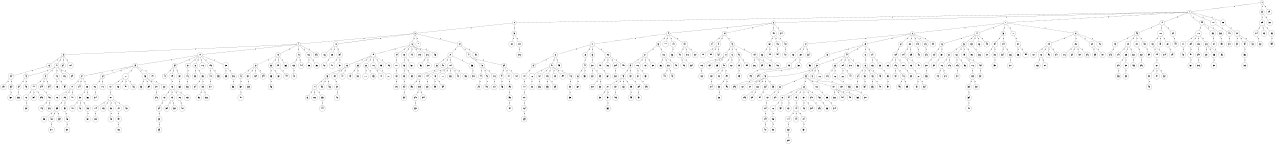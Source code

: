 graph G {
size="8.5,11;"
ratio = "expand;"
fixedsize="true;"
overlap="scale;"
node[shape=circle,width=.12,hight=.12,fontsize=12]
edge[fontsize=12]

0[label=" 0" color=black, pos="0.56220416,2.891182!"];
1[label=" 1" color=black, pos="1.4696999,2.8999638!"];
2[label=" 2" color=black, pos="0.45319969,1.9356146!"];
3[label=" 3" color=black, pos="1.0587716,2.6143705!"];
4[label=" 4" color=black, pos="2.9431577,0.27079778!"];
5[label=" 5" color=black, pos="0.14383895,0.31077686!"];
6[label=" 6" color=black, pos="0.92882583,0.32055252!"];
7[label=" 7" color=black, pos="0.84217077,0.20096114!"];
8[label=" 8" color=black, pos="0.8308207,2.1303555!"];
9[label=" 9" color=black, pos="1.8939697,2.8439877!"];
10[label=" 10" color=black, pos="0.024038961,1.9942211!"];
11[label=" 11" color=black, pos="0.48594801,0.64110787!"];
12[label=" 12" color=black, pos="0.80334174,1.757958!"];
13[label=" 13" color=black, pos="1.2210881,2.5233815!"];
14[label=" 14" color=black, pos="2.2931623,0.75707619!"];
15[label=" 15" color=black, pos="2.7571057,2.539708!"];
16[label=" 16" color=black, pos="0.0501805,1.8884469!"];
17[label=" 17" color=black, pos="0.7003828,0.29131964!"];
18[label=" 18" color=black, pos="0.51203704,1.8072323!"];
19[label=" 19" color=black, pos="2.8941322,1.4270908!"];
20[label=" 20" color=black, pos="1.3602458,2.6446547!"];
21[label=" 21" color=black, pos="1.2537837,0.73124778!"];
22[label=" 22" color=black, pos="2.0119701,1.6822791!"];
23[label=" 23" color=black, pos="1.4463613,0.35700212!"];
24[label=" 24" color=black, pos="0.89205055,1.440692!"];
25[label=" 25" color=black, pos="1.9778837,0.31685511!"];
26[label=" 26" color=black, pos="2.0175524,0.4879058!"];
27[label=" 27" color=black, pos="2.5724276,2.6091586!"];
28[label=" 28" color=black, pos="1.1000454,1.5140074!"];
29[label=" 29" color=black, pos="2.4218494,1.9007752!"];
30[label=" 30" color=black, pos="0.73357912,2.2028953!"];
31[label=" 31" color=black, pos="2.8050414,1.6764822!"];
32[label=" 32" color=black, pos="1.8053465,2.2895253!"];
33[label=" 33" color=black, pos="1.8491859,2.2731509!"];
34[label=" 34" color=black, pos="0.73046781,0.77842286!"];
35[label=" 35" color=black, pos="0.6760533,1.2355689!"];
36[label=" 36" color=black, pos="0.6413947,0.12992795!"];
37[label=" 37" color=black, pos="0.99483149,2.4970636!"];
38[label=" 38" color=black, pos="2.6137575,2.908351!"];
39[label=" 39" color=black, pos="2.2598563,1.1158907!"];
40[label=" 40" color=black, pos="0.70200746,1.8484329!"];
41[label=" 41" color=black, pos="1.0117963,2.4179316!"];
42[label=" 42" color=black, pos="2.8826405,2.0451596!"];
43[label=" 43" color=black, pos="2.5839359,2.3347926!"];
44[label=" 44" color=black, pos="2.0303049,1.2885747!"];
45[label=" 45" color=black, pos="1.4954237,0.75354698!"];
46[label=" 46" color=black, pos="2.4855972,1.52798!"];
47[label=" 47" color=black, pos="2.2467312,0.81065627!"];
48[label=" 48" color=black, pos="0.049286658,2.4999321!"];
49[label=" 49" color=black, pos="0.78067304,1.8033471!"];
50[label=" 50" color=black, pos="2.1142181,0.22200741!"];
51[label=" 51" color=black, pos="1.1292353,0.92348457!"];
52[label=" 52" color=black, pos="0.021520527,1.1846765!"];
53[label=" 53" color=black, pos="1.9976975,0.62612538!"];
54[label=" 54" color=black, pos="2.6001215,1.2287482!"];
55[label=" 55" color=black, pos="0.79797604,1.7955915!"];
56[label=" 56" color=black, pos="0.69849367,1.9083457!"];
57[label=" 57" color=black, pos="0.21338717,2.1424803!"];
58[label=" 58" color=black, pos="2.5601996,0.025759242!"];
59[label=" 59" color=black, pos="0.92128769,2.848975!"];
60[label=" 60" color=black, pos="2.161303,0.45975244!"];
61[label=" 61" color=black, pos="0.97187508,2.6422953!"];
62[label=" 62" color=black, pos="0.23998317,2.4188494!"];
63[label=" 63" color=black, pos="0.91044792,0.88522191!"];
64[label=" 64" color=black, pos="2.5099644,2.0881083!"];
65[label=" 65" color=black, pos="2.5052604,2.0509568!"];
66[label=" 66" color=black, pos="0.59507629,0.75489488!"];
67[label=" 67" color=black, pos="0.025959862,2.4591722!"];
68[label=" 68" color=black, pos="1.6375215,0.34626347!"];
69[label=" 69" color=black, pos="0.0048024491,0.18139316!"];
70[label=" 70" color=black, pos="2.8596022,0.28274483!"];
71[label=" 71" color=black, pos="1.8146834,1.3789917!"];
72[label=" 72" color=black, pos="0.96153435,2.0479993!"];
73[label=" 73" color=black, pos="1.6976886,0.53225479!"];
74[label=" 74" color=black, pos="1.1756722,0.80912887!"];
75[label=" 75" color=black, pos="2.8910196,1.3888949!"];
76[label=" 76" color=black, pos="2.1872257,1.1379376!"];
77[label=" 77" color=black, pos="0.72371715,0.43681376!"];
78[label=" 78" color=black, pos="1.9195733,0.35336946!"];
79[label=" 79" color=black, pos="0.88752534,1.0589044!"];
80[label=" 80" color=black, pos="0.19946119,1.3158545!"];
81[label=" 81" color=black, pos="0.20585985,1.1899147!"];
82[label=" 82" color=black, pos="0.13525893,2.583164!"];
83[label=" 83" color=black, pos="1.2673446,1.5548196!"];
84[label=" 84" color=black, pos="0.7072174,0.64659845!"];
85[label=" 85" color=black, pos="2.012088,1.0142539!"];
86[label=" 86" color=black, pos="0.8029708,1.6659179!"];
87[label=" 87" color=black, pos="1.0999845,2.5395558!"];
88[label=" 88" color=black, pos="2.8317261,1.1965955!"];
89[label=" 89" color=black, pos="1.7035195,1.419118!"];
90[label=" 90" color=black, pos="2.3855538,2.865057!"];
91[label=" 91" color=black, pos="2.974341,0.10746872!"];
92[label=" 92" color=black, pos="2.1126337,2.112493!"];
93[label=" 93" color=black, pos="0.83747937,0.056382976!"];
94[label=" 94" color=black, pos="0.49437022,1.3309463!"];
95[label=" 95" color=black, pos="2.4471233,2.8938005!"];
96[label=" 96" color=black, pos="1.7259124,2.3164353!"];
97[label=" 97" color=black, pos="0.47690624,2.2682104!"];
98[label=" 98" color=black, pos="2.7378353,0.51535844!"];
99[label=" 99" color=black, pos="1.553144,0.39373472!"];
100[label=" 100" color=black, pos="1.3768943,1.7904994!"];
101[label=" 101" color=black, pos="1.6329745,0.85482386!"];
102[label=" 102" color=black, pos="1.5691833,0.72169952!"];
103[label=" 103" color=black, pos="0.056272279,1.295156!"];
104[label=" 104" color=black, pos="2.705896,2.2116166!"];
105[label=" 105" color=black, pos="2.3471447,0.0452623!"];
106[label=" 106" color=black, pos="1.6130945,2.7971563!"];
107[label=" 107" color=black, pos="1.1834479,2.8320162!"];
108[label=" 108" color=black, pos="2.6971187,1.7747159!"];
109[label=" 109" color=black, pos="2.469398,2.457438!"];
110[label=" 110" color=black, pos="1.8153099,2.054888!"];
111[label=" 111" color=black, pos="1.7946376,1.6537669!"];
112[label=" 112" color=black, pos="0.9616354,2.6833359!"];
113[label=" 113" color=black, pos="2.3452106,2.3937601!"];
114[label=" 114" color=black, pos="1.2892189,2.1245435!"];
115[label=" 115" color=black, pos="1.3818075,2.033009!"];
116[label=" 116" color=black, pos="0.57907536,1.4090195!"];
117[label=" 117" color=black, pos="2.4372647,2.0870548!"];
118[label=" 118" color=black, pos="2.0455951,0.12415683!"];
119[label=" 119" color=black, pos="1.4919868,2.3407662!"];
120[label=" 120" color=black, pos="0.64330725,2.7624023!"];
121[label=" 121" color=black, pos="1.7527003,1.9468229!"];
122[label=" 122" color=black, pos="0.34707883,2.514586!"];
123[label=" 123" color=black, pos="1.0279262,2.8078125!"];
124[label=" 124" color=black, pos="1.3553199,0.65547495!"];
125[label=" 125" color=black, pos="1.0832895,0.04515924!"];
126[label=" 126" color=black, pos="0.88447255,2.9691172!"];
127[label=" 127" color=black, pos="0.94723979,1.8300816!"];
128[label=" 128" color=black, pos="0.33398547,0.57906488!"];
129[label=" 129" color=black, pos="0.74864637,2.1286049!"];
130[label=" 130" color=black, pos="2.5972542,0.8246115!"];
131[label=" 131" color=black, pos="2.1907859,1.232182!"];
132[label=" 132" color=black, pos="1.849256,1.3386904!"];
133[label=" 133" color=black, pos="0.63018666,1.06143!"];
134[label=" 134" color=black, pos="0.55316574,0.89111861!"];
135[label=" 135" color=black, pos="2.3404305,0.090952562!"];
136[label=" 136" color=black, pos="2.3136842,0.76110171!"];
137[label=" 137" color=black, pos="2.1959052,0.15805577!"];
138[label=" 138" color=black, pos="1.5328975,1.4183399!"];
139[label=" 139" color=black, pos="2.6150913,2.2697892!"];
140[label=" 140" color=black, pos="2.5381788,2.3968927!"];
141[label=" 141" color=black, pos="1.9923293,2.6830247!"];
142[label=" 142" color=black, pos="2.4888698,2.0459006!"];
143[label=" 143" color=black, pos="0.2953435,0.50371627!"];
144[label=" 144" color=black, pos="2.8068706,0.67135826!"];
145[label=" 145" color=black, pos="0.1545246,2.7959353!"];
146[label=" 146" color=black, pos="1.8120813,2.4111055!"];
147[label=" 147" color=black, pos="1.864797,0.89151984!"];
148[label=" 148" color=black, pos="1.2893743,2.5713412!"];
149[label=" 149" color=black, pos="1.7467352,0.82719864!"];
150[label=" 150" color=black, pos="2.8285091,2.0649053!"];
151[label=" 151" color=black, pos="1.0099523,0.73288031!"];
152[label=" 152" color=black, pos="1.8334396,0.81959866!"];
153[label=" 153" color=black, pos="2.2336526,2.6753863!"];
154[label=" 154" color=black, pos="2.8298091,2.4729065!"];
155[label=" 155" color=black, pos="1.7673865,0.097581835!"];
156[label=" 156" color=black, pos="2.6528389,0.33846437!"];
157[label=" 157" color=black, pos="2.9232889,0.63517914!"];
158[label=" 158" color=black, pos="1.0387622,2.8756506!"];
159[label=" 159" color=black, pos="2.2687061,2.8655374!"];
160[label=" 160" color=black, pos="1.0127695,0.090109829!"];
161[label=" 161" color=black, pos="1.30067,0.29215605!"];
162[label=" 162" color=black, pos="1.8519879,2.8250851!"];
163[label=" 163" color=black, pos="2.1294889,0.67613509!"];
164[label=" 164" color=black, pos="0.59158998,1.1819019!"];
165[label=" 165" color=black, pos="2.1802625,1.2666769!"];
166[label=" 166" color=black, pos="2.5171655,1.2677392!"];
167[label=" 167" color=black, pos="1.7508585,0.88801725!"];
168[label=" 168" color=black, pos="2.8184127,1.0100502!"];
169[label=" 169" color=black, pos="2.7436232,0.24956173!"];
170[label=" 170" color=black, pos="1.0672688,2.2149854!"];
171[label=" 171" color=black, pos="0.99731378,1.9790855!"];
172[label=" 172" color=black, pos="1.9057199,0.10378265!"];
173[label=" 173" color=black, pos="0.97806848,2.3050071!"];
174[label=" 174" color=black, pos="2.5127871,2.2811056!"];
175[label=" 175" color=black, pos="1.706023,0.027273696!"];
176[label=" 176" color=black, pos="0.14724995,2.6435184!"];
177[label=" 177" color=black, pos="0.3395301,0.48648419!"];
178[label=" 178" color=black, pos="2.9677269,0.60355658!"];
179[label=" 179" color=black, pos="2.59259,2.5539445!"];
180[label=" 180" color=black, pos="2.7436295,2.5842924!"];
181[label=" 181" color=black, pos="1.0281867,0.216932!"];
182[label=" 182" color=black, pos="2.4620458,2.8046195!"];
183[label=" 183" color=black, pos="0.66716048,1.6925045!"];
184[label=" 184" color=black, pos="1.8692171,0.70528356!"];
185[label=" 185" color=black, pos="0.2291029,2.615546!"];
186[label=" 186" color=black, pos="1.8932373,1.1618705!"];
187[label=" 187" color=black, pos="2.8017447,0.98413733!"];
188[label=" 188" color=black, pos="0.37354214,0.2670722!"];
189[label=" 189" color=black, pos="0.4577292,0.94270267!"];
190[label=" 190" color=black, pos="0.98204181,0.087843794!"];
191[label=" 191" color=black, pos="2.5792153,0.46361271!"];
192[label=" 192" color=black, pos="2.1163711,1.6571796!"];
193[label=" 193" color=black, pos="0.36066401,0.54230379!"];
194[label=" 194" color=black, pos="0.49182823,0.73972869!"];
195[label=" 195" color=black, pos="2.4199894,0.83894715!"];
196[label=" 196" color=black, pos="2.2922957,0.19526034!"];
197[label=" 197" color=black, pos="2.5900236,0.66979993!"];
198[label=" 198" color=black, pos="2.8852852,2.2212676!"];
199[label=" 199" color=black, pos="1.537992,1.9129329!"];
200[label=" 200" color=black, pos="2.8537766,0.99983699!"];
201[label=" 201" color=black, pos="1.842838,1.468342!"];
202[label=" 202" color=black, pos="2.2463151,0.62823921!"];
203[label=" 203" color=black, pos="0.93193665,0.45983596!"];
204[label=" 204" color=black, pos="2.5732057,0.9742573!"];
205[label=" 205" color=black, pos="2.7930593,2.7352946!"];
206[label=" 206" color=black, pos="1.401701,2.142845!"];
207[label=" 207" color=black, pos="0.64144262,1.594056!"];
208[label=" 208" color=black, pos="2.6258903,2.7096599!"];
209[label=" 209" color=black, pos="0.13603372,2.8033946!"];
210[label=" 210" color=black, pos="1.3860725,2.0486533!"];
211[label=" 211" color=black, pos="2.8988202,2.5422415!"];
212[label=" 212" color=black, pos="0.16358556,1.6352552!"];
213[label=" 213" color=black, pos="0.16055601,0.63498933!"];
214[label=" 214" color=black, pos="0.32711207,0.5019499!"];
215[label=" 215" color=black, pos="0.83361217,1.4637739!"];
216[label=" 216" color=black, pos="2.6898988,1.9282308!"];
217[label=" 217" color=black, pos="0.3514356,0.20828136!"];
218[label=" 218" color=black, pos="2.1632593,1.0555172!"];
219[label=" 219" color=black, pos="0.76542392,0.53410539!"];
220[label=" 220" color=black, pos="0.11425743,2.8856543!"];
221[label=" 221" color=black, pos="1.5399104,0.83707041!"];
222[label=" 222" color=black, pos="1.298478,2.8355771!"];
223[label=" 223" color=black, pos="1.4350262,2.5915926!"];
224[label=" 224" color=black, pos="2.4727848,1.9508575!"];
225[label=" 225" color=black, pos="0.25144891,2.5617285!"];
226[label=" 226" color=black, pos="2.4160735,1.4767877!"];
227[label=" 227" color=black, pos="2.2150043,2.1105069!"];
228[label=" 228" color=black, pos="2.1802536,0.60407516!"];
229[label=" 229" color=black, pos="2.5168049,1.5871864!"];
230[label=" 230" color=black, pos="0.78016588,0.94737307!"];
231[label=" 231" color=black, pos="2.7221146,1.340117!"];
232[label=" 232" color=black, pos="1.0587891,0.019119815!"];
233[label=" 233" color=black, pos="2.4501134,0.72494624!"];
234[label=" 234" color=black, pos="1.1980939,0.04768436!"];
235[label=" 235" color=black, pos="1.212627,1.74236!"];
236[label=" 236" color=black, pos="1.1543526,0.11304459!"];
237[label=" 237" color=black, pos="1.7875807,0.48644043!"];
238[label=" 238" color=black, pos="1.1229945,1.7829386!"];
239[label=" 239" color=black, pos="1.9727792,0.040008489!"];
240[label=" 240" color=black, pos="0.41403017,0.34180638!"];
241[label=" 241" color=black, pos="1.6399766,2.7303305!"];
242[label=" 242" color=black, pos="0.26848653,0.25116879!"];
243[label=" 243" color=black, pos="2.9362061,1.8739941!"];
244[label=" 244" color=black, pos="1.3399639,0.7617162!"];
245[label=" 245" color=black, pos="1.6872697,2.6952911!"];
246[label=" 246" color=black, pos="2.6819701,0.65537334!"];
247[label=" 247" color=black, pos="2.6012854,0.68631765!"];
248[label=" 248" color=black, pos="2.7545101,0.87945915!"];
249[label=" 249" color=black, pos="2.0948766,0.23255729!"];
250[label=" 250" color=black, pos="0.38780446,2.8444767!"];
251[label=" 251" color=black, pos="0.47725483,2.4145693!"];
252[label=" 252" color=black, pos="2.7055095,0.94476328!"];
253[label=" 253" color=black, pos="1.4244421,1.2030435!"];
254[label=" 254" color=black, pos="2.1182842,1.7611616!"];
255[label=" 255" color=black, pos="1.5537986,1.7348852!"];
256[label=" 256" color=black, pos="2.4756032,1.7027955!"];
257[label=" 257" color=black, pos="2.224134,2.9338431!"];
258[label=" 258" color=black, pos="2.4190789,1.935949!"];
259[label=" 259" color=black, pos="0.49679055,0.71355244!"];
260[label=" 260" color=black, pos="1.5268038,0.59507927!"];
261[label=" 261" color=black, pos="1.2983701,1.0576581!"];
262[label=" 262" color=black, pos="2.6565395,2.1362239!"];
263[label=" 263" color=black, pos="1.2662989,1.518647!"];
264[label=" 264" color=black, pos="0.48545347,0.31238199!"];
265[label=" 265" color=black, pos="2.1567953,0.32152587!"];
266[label=" 266" color=black, pos="0.024544807,0.4722079!"];
267[label=" 267" color=black, pos="1.6079932,0.72363541!"];
268[label=" 268" color=black, pos="2.844076,1.0860428!"];
269[label=" 269" color=black, pos="2.1168374,0.55910053!"];
270[label=" 270" color=black, pos="0.96252056,0.98371512!"];
271[label=" 271" color=black, pos="1.5664336,2.9707215!"];
272[label=" 272" color=black, pos="0.72380453,1.7614745!"];
273[label=" 273" color=black, pos="1.5293286,2.456474!"];
274[label=" 274" color=black, pos="2.3404753,1.0752087!"];
275[label=" 275" color=black, pos="2.1144422,1.0832654!"];
276[label=" 276" color=black, pos="2.1175588,1.1009645!"];
277[label=" 277" color=black, pos="1.3130091,0.0077731782!"];
278[label=" 278" color=black, pos="1.3553894,2.504349!"];
279[label=" 279" color=black, pos="2.4938504,2.9737101!"];
280[label=" 280" color=black, pos="0.75817409,0.098254706!"];
281[label=" 281" color=black, pos="1.818185,1.841376!"];
282[label=" 282" color=black, pos="0.48341057,2.1071287!"];
283[label=" 283" color=black, pos="0.71542894,0.55637104!"];
284[label=" 284" color=black, pos="0.35970221,0.067384!"];
285[label=" 285" color=black, pos="1.3174005,1.9482409!"];
286[label=" 286" color=black, pos="1.0666455,1.594613!"];
287[label=" 287" color=black, pos="2.9276605,1.7781507!"];
288[label=" 288" color=black, pos="2.3035077,2.9733373!"];
289[label=" 289" color=black, pos="2.4311341,2.2803529!"];
290[label=" 290" color=black, pos="1.7312981,2.5123975!"];
291[label=" 291" color=black, pos="2.5778757,1.2797148!"];
292[label=" 292" color=black, pos="2.726104,2.6102892!"];
293[label=" 293" color=black, pos="1.422256,0.7162944!"];
294[label=" 294" color=black, pos="1.01112,1.0493973!"];
295[label=" 295" color=black, pos="0.87923045,1.6246151!"];
296[label=" 296" color=black, pos="0.70395342,2.3044309!"];
297[label=" 297" color=black, pos="1.4126657,2.0496322!"];
298[label=" 298" color=black, pos="1.9722654,1.5906908!"];
299[label=" 299" color=black, pos="1.6307982,1.487719!"];
300[label=" 300" color=black, pos="1.2175044,1.4004067!"];
301[label=" 301" color=black, pos="0.65653821,2.1286618!"];
302[label=" 302" color=black, pos="2.4276085,2.6064387!"];
303[label=" 303" color=black, pos="1.0056071,0.48957709!"];
304[label=" 304" color=black, pos="0.82900618,0.84464804!"];
305[label=" 305" color=black, pos="1.3787917,2.3856356!"];
306[label=" 306" color=black, pos="0.45630997,2.9011983!"];
307[label=" 307" color=black, pos="2.846732,1.4440104!"];
308[label=" 308" color=black, pos="2.4869254,0.70399678!"];
309[label=" 309" color=black, pos="1.9611182,1.8111219!"];
310[label=" 310" color=black, pos="0.010717672,1.6955656!"];
311[label=" 311" color=black, pos="1.6486144,0.72588524!"];
312[label=" 312" color=black, pos="1.9791506,2.7192924!"];
313[label=" 313" color=black, pos="0.46481355,1.7089996!"];
314[label=" 314" color=black, pos="0.081254462,0.008231693!"];
315[label=" 315" color=black, pos="2.9991152,1.9922229!"];
316[label=" 316" color=black, pos="1.2966592,2.6295043!"];
317[label=" 317" color=black, pos="0.52887827,2.6465041!"];
318[label=" 318" color=black, pos="1.8581867,2.5559207!"];
319[label=" 319" color=black, pos="0.5272124,2.9844217!"];
320[label=" 320" color=black, pos="1.8523392,0.86430544!"];
321[label=" 321" color=black, pos="0.80864212,0.23827627!"];
322[label=" 322" color=black, pos="1.1835029,0.81788306!"];
323[label=" 323" color=black, pos="1.6987501,0.66865865!"];
324[label=" 324" color=black, pos="1.5063256,2.2531867!"];
325[label=" 325" color=black, pos="1.738789,2.5747998!"];
326[label=" 326" color=black, pos="1.2417604,0.10377682!"];
327[label=" 327" color=black, pos="0.41252646,1.2753359!"];
328[label=" 328" color=black, pos="2.7919126,0.58201843!"];
329[label=" 329" color=black, pos="1.7129463,1.4904513!"];
330[label=" 330" color=black, pos="1.0668027,1.0790672!"];
331[label=" 331" color=black, pos="1.1184403,0.76096199!"];
332[label=" 332" color=black, pos="0.045888795,2.6599698!"];
333[label=" 333" color=black, pos="0.91383938,0.38165355!"];
334[label=" 334" color=black, pos="2.3654902,2.9245726!"];
335[label=" 335" color=black, pos="1.5736289,1.0428823!"];
336[label=" 336" color=black, pos="1.3395498,0.96609609!"];
337[label=" 337" color=black, pos="1.4451955,1.9489453!"];
338[label=" 338" color=black, pos="2.7648817,2.2775509!"];
339[label=" 339" color=black, pos="0.77573848,1.5080879!"];
340[label=" 340" color=black, pos="1.0526615,2.6063051!"];
341[label=" 341" color=black, pos="0.40282737,2.1221007!"];
342[label=" 342" color=black, pos="1.473389,0.54633424!"];
343[label=" 343" color=black, pos="2.2465818,2.4125593!"];
344[label=" 344" color=black, pos="1.2141174,1.6386278!"];
345[label=" 345" color=black, pos="2.8352027,2.171311!"];
346[label=" 346" color=black, pos="0.61558572,0.48340636!"];
347[label=" 347" color=black, pos="2.4873748,1.2129515!"];
348[label=" 348" color=black, pos="0.15955194,0.50653715!"];
349[label=" 349" color=black, pos="1.8072152,0.3306969!"];
350[label=" 350" color=black, pos="1.6753112,1.3276221!"];
351[label=" 351" color=black, pos="2.4662477,2.5080247!"];
352[label=" 352" color=black, pos="1.1188368,0.33967791!"];
353[label=" 353" color=black, pos="2.7342256,1.5541239!"];
354[label=" 354" color=black, pos="0.95985078,1.7411356!"];
355[label=" 355" color=black, pos="1.0290245,0.9872618!"];
356[label=" 356" color=black, pos="1.7733436,2.7509558!"];
357[label=" 357" color=black, pos="2.1224368,2.861163!"];
358[label=" 358" color=black, pos="2.9586838,2.719641!"];
359[label=" 359" color=black, pos="0.92896651,1.1052966!"];
360[label=" 360" color=black, pos="1.3743182,0.0018427596!"];
361[label=" 361" color=black, pos="0.9559634,0.4583552!"];
362[label=" 362" color=black, pos="1.5934969,1.3630397!"];
363[label=" 363" color=black, pos="2.1535778,2.8110979!"];
364[label=" 364" color=black, pos="0.84410047,0.50748019!"];
365[label=" 365" color=black, pos="1.6437063,1.7642852!"];
366[label=" 366" color=black, pos="2.5574284,2.0273216!"];
367[label=" 367" color=black, pos="1.711592,2.5341981!"];
368[label=" 368" color=black, pos="0.57759264,0.19445401!"];
369[label=" 369" color=black, pos="1.0920075,1.4493702!"];
370[label=" 370" color=black, pos="1.8523,0.30802586!"];
371[label=" 371" color=black, pos="0.16271145,0.93279917!"];
372[label=" 372" color=black, pos="0.68117732,1.9733492!"];
373[label=" 373" color=black, pos="2.8089226,2.9272736!"];
374[label=" 374" color=black, pos="0.22156068,2.8527458!"];
375[label=" 375" color=black, pos="0.087213368,1.0190628!"];
376[label=" 376" color=black, pos="1.9229848,2.1983621!"];
377[label=" 377" color=black, pos="1.8663261,2.7004968!"];
378[label=" 378" color=black, pos="0.46014221,1.7245038!"];
379[label=" 379" color=black, pos="0.1276464,1.6296656!"];
380[label=" 380" color=black, pos="0.097582365,0.13370731!"];
381[label=" 381" color=black, pos="0.34064919,2.2728559!"];
382[label=" 382" color=black, pos="0.015576175,1.4953625!"];
383[label=" 383" color=black, pos="1.5125456,2.7675956!"];
384[label=" 384" color=black, pos="2.7279422,0.45052282!"];
385[label=" 385" color=black, pos="1.6136899,2.3128943!"];
386[label=" 386" color=black, pos="1.1595423,1.6966858!"];
387[label=" 387" color=black, pos="0.69470111,0.096012434!"];
388[label=" 388" color=black, pos="0.92936609,1.6987884!"];
389[label=" 389" color=black, pos="1.2907007,2.8322251!"];
390[label=" 390" color=black, pos="1.097246,1.4090664!"];
391[label=" 391" color=black, pos="0.84201301,0.045322105!"];
392[label=" 392" color=black, pos="0.14261959,1.1642234!"];
393[label=" 393" color=black, pos="0.64686456,2.8301416!"];
394[label=" 394" color=black, pos="2.5145158,1.0935956!"];
395[label=" 395" color=black, pos="2.8531787,0.0015004119!"];
396[label=" 396" color=black, pos="0.41932777,0.052560023!"];
397[label=" 397" color=black, pos="2.6719332,2.0163053!"];
398[label=" 398" color=black, pos="0.21237284,2.3789708!"];
399[label=" 399" color=black, pos="0.60203374,1.624341!"];
400[label=" 400" color=black, pos="1.9201379,0.5009628!"];
401[label=" 401" color=black, pos="2.2656822,1.3734093!"];
402[label=" 402" color=black, pos="2.8579317,1.989415!"];
403[label=" 403" color=black, pos="1.6566129,0.49365508!"];
404[label=" 404" color=black, pos="1.6912042,2.7859692!"];
405[label=" 405" color=black, pos="1.4310003,0.13231659!"];
406[label=" 406" color=black, pos="1.2276463,0.69775896!"];
407[label=" 407" color=black, pos="0.93558037,0.57433333!"];
408[label=" 408" color=black, pos="2.1106645,2.4227207!"];
409[label=" 409" color=black, pos="1.4064005,1.1565448!"];
410[label=" 410" color=black, pos="1.2631349,1.9754425!"];
411[label=" 411" color=black, pos="0.13687514,2.9956885!"];
412[label=" 412" color=black, pos="2.0153127,1.1912168!"];
413[label=" 413" color=black, pos="2.5839321,1.089686!"];
414[label=" 414" color=black, pos="2.8348208,0.64125837!"];
415[label=" 415" color=black, pos="0.10954502,0.62611941!"];
416[label=" 416" color=black, pos="0.29088782,1.5965562!"];
417[label=" 417" color=black, pos="0.84497005,2.9616205!"];
418[label=" 418" color=black, pos="2.8990607,2.0278527!"];
419[label=" 419" color=black, pos="0.40616053,0.86401526!"];
420[label=" 420" color=black, pos="1.8051988,2.8677861!"];
421[label=" 421" color=black, pos="1.3787654,0.20070923!"];
422[label=" 422" color=black, pos="0.7449172,2.9839874!"];
423[label=" 423" color=black, pos="0.057559293,1.0746717!"];
424[label=" 424" color=black, pos="2.6589469,0.04573541!"];
425[label=" 425" color=black, pos="0.42432897,2.6120218!"];
426[label=" 426" color=black, pos="0.94441883,1.3593256!"];
427[label=" 427" color=black, pos="0.66341565,1.7720525!"];
428[label=" 428" color=black, pos="1.2785729,0.85774526!"];
429[label=" 429" color=black, pos="2.5973109,0.87092453!"];
430[label=" 430" color=black, pos="1.9004221,1.1966903!"];
431[label=" 431" color=black, pos="1.4650187,1.3064285!"];
432[label=" 432" color=black, pos="1.94259,2.6278825!"];
433[label=" 433" color=black, pos="2.3595198,0.69030869!"];
434[label=" 434" color=black, pos="1.8797789,1.654518!"];
435[label=" 435" color=black, pos="1.2729751,1.0118089!"];
436[label=" 436" color=black, pos="0.066409186,0.20888636!"];
437[label=" 437" color=black, pos="0.92800866,2.0059481!"];
438[label=" 438" color=black, pos="0.9347228,2.7864121!"];
439[label=" 439" color=black, pos="1.4740005,0.5237071!"];
440[label=" 440" color=black, pos="2.4450045,1.7835095!"];
441[label=" 441" color=black, pos="0.39149396,2.1084629!"];
442[label=" 442" color=black, pos="1.5234524,0.81446733!"];
443[label=" 443" color=black, pos="0.18955133,0.34797562!"];
444[label=" 444" color=black, pos="1.6958304,1.9196806!"];
445[label=" 445" color=black, pos="2.6366729,1.4522698!"];
446[label=" 446" color=black, pos="1.1282671,2.9711372!"];
447[label=" 447" color=black, pos="1.3315226,2.0188581!"];
448[label=" 448" color=black, pos="0.64643388,0.58105136!"];
449[label=" 449" color=black, pos="1.2761857,0.30920065!"];
450[label=" 450" color=black, pos="0.45249508,0.59606567!"];
451[label=" 451" color=black, pos="1.9499442,2.8980069!"];
452[label=" 452" color=black, pos="1.5009033,0.26961371!"];
453[label=" 453" color=black, pos="2.7433162,2.7089718!"];
454[label=" 454" color=black, pos="2.9605655,1.4738509!"];
455[label=" 455" color=black, pos="0.17495323,1.0686151!"];
456[label=" 456" color=black, pos="0.29507652,0.85931494!"];
457[label=" 457" color=black, pos="1.3391807,2.3709003!"];
458[label=" 458" color=black, pos="2.2921836,2.4337222!"];
459[label=" 459" color=black, pos="1.9110073,0.88790244!"];
460[label=" 460" color=black, pos="0.14941666,2.5494867!"];
461[label=" 461" color=black, pos="2.8793997,2.7643162!"];
462[label=" 462" color=black, pos="0.93856743,0.13205322!"];
463[label=" 463" color=black, pos="0.73087619,0.93490778!"];
464[label=" 464" color=black, pos="1.8503348,0.5972149!"];
465[label=" 465" color=black, pos="1.9627383,2.9811914!"];
466[label=" 466" color=black, pos="0.93508114,1.4970497!"];
467[label=" 467" color=black, pos="1.7466428,1.2579989!"];
468[label=" 468" color=black, pos="2.5424683,2.7887923!"];
469[label=" 469" color=black, pos="0.065944056,1.2618331!"];
470[label=" 470" color=black, pos="1.7912757,2.1180322!"];
471[label=" 471" color=black, pos="0.59455472,2.5481046!"];
472[label=" 472" color=black, pos="0.84716266,2.6344051!"];
473[label=" 473" color=black, pos="2.1134347,1.0648229!"];
474[label=" 474" color=black, pos="0.030510146,1.8946042!"];
475[label=" 475" color=black, pos="2.9468247,1.6732123!"];
476[label=" 476" color=black, pos="0.96008875,1.911161!"];
477[label=" 477" color=black, pos="1.0151132,2.0305443!"];
478[label=" 478" color=black, pos="0.56688048,1.3285408!"];
479[label=" 479" color=black, pos="1.2015164,0.60632477!"];
480[label=" 480" color=black, pos="0.021964991,1.85858!"];
481[label=" 481" color=black, pos="1.8563264,2.1839155!"];
482[label=" 482" color=black, pos="0.48527547,2.6639895!"];
483[label=" 483" color=black, pos="2.2311229,2.9213932!"];
484[label=" 484" color=black, pos="2.7992065,1.2172445!"];
485[label=" 485" color=black, pos="0.0055482532,0.62070865!"];
486[label=" 486" color=black, pos="0.39636525,1.7338639!"];
487[label=" 487" color=black, pos="2.825895,1.6465607!"];
488[label=" 488" color=black, pos="2.5809186,2.9832597!"];
489[label=" 489" color=black, pos="0.42854361,2.3240816!"];
490[label=" 490" color=black, pos="0.24569497,2.3459193!"];
491[label=" 491" color=black, pos="1.325273,1.6680296!"];
492[label=" 492" color=black, pos="2.0998666,2.9387992!"];
493[label=" 493" color=black, pos="2.1330629,0.67784355!"];
494[label=" 494" color=black, pos="1.5087574,1.1273098!"];
495[label=" 495" color=black, pos="2.7518962,0.1825123!"];
496[label=" 496" color=black, pos="1.2790112,1.7700599!"];
497[label=" 497" color=black, pos="2.3329472,1.6213739!"];
498[label=" 498" color=black, pos="1.0822127,0.055460037!"];
499[label=" 499" color=black, pos="0.23460555,1.5319651!"];
500[label=" 500" color=black, pos="0.60876375,0.43988693!"];
501[label=" 501" color=black, pos="0.030272227,1.2712548!"];
502[label=" 502" color=black, pos="2.529438,2.8736819!"];
503[label=" 503" color=black, pos="2.1724351,1.614149!"];
504[label=" 504" color=black, pos="2.2219662,2.1590011!"];
505[label=" 505" color=black, pos="2.4783504,1.1335555!"];
506[label=" 506" color=black, pos="0.74766814,1.9680487!"];
507[label=" 507" color=black, pos="1.9125052,2.3167458!"];
508[label=" 508" color=black, pos="0.97077821,0.26309556!"];
509[label=" 509" color=black, pos="0.87436322,2.54008!"];
510[label=" 510" color=black, pos="2.932915,2.6851354!"];
511[label=" 511" color=black, pos="1.4699562,2.5567964!"];
512[label=" 512" color=black, pos="1.6834933,2.2468358!"];
513[label=" 513" color=black, pos="0.49617257,1.7224067!"];
514[label=" 514" color=black, pos="0.56940673,0.2261144!"];
515[label=" 515" color=black, pos="1.1904693,2.0031808!"];
516[label=" 516" color=black, pos="1.2994929,1.162298!"];
517[label=" 517" color=black, pos="0.80062673,1.5776574!"];
518[label=" 518" color=black, pos="0.11613996,2.8388919!"];
519[label=" 519" color=black, pos="2.5620771,0.27801858!"];
520[label=" 520" color=black, pos="1.1114859,0.40741408!"];
521[label=" 521" color=black, pos="1.9052456,1.8514991!"];
522[label=" 522" color=black, pos="1.8202763,2.9565642!"];
523[label=" 523" color=black, pos="1.6204737,2.1719931!"];
524[label=" 524" color=black, pos="0.22602128,0.093822836!"];
525[label=" 525" color=black, pos="0.03666906,2.7601897!"];
526[label=" 526" color=black, pos="0.93427293,0.73890519!"];
527[label=" 527" color=black, pos="2.9947699,2.7419205!"];
528[label=" 528" color=black, pos="2.5417781,1.7139142!"];
529[label=" 529" color=black, pos="2.2791554,0.92167593!"];
530[label=" 530" color=black, pos="1.6430268,1.1101773!"];
531[label=" 531" color=black, pos="0.83798502,2.1834672!"];
532[label=" 532" color=black, pos="0.61646146,1.0906543!"];
533[label=" 533" color=black, pos="2.9487703,2.8059395!"];
534[label=" 534" color=black, pos="1.4499256,1.3793933!"];
535[label=" 535" color=black, pos="2.5617685,2.5509513!"];
536[label=" 536" color=black, pos="0.27064825,2.5505702!"];
537[label=" 537" color=black, pos="0.83027871,1.6492353!"];
538[label=" 538" color=black, pos="1.3504862,1.7368061!"];
539[label=" 539" color=black, pos="1.0415829,2.2524776!"];
540[label=" 540" color=black, pos="0.1975634,1.3111749!"];
541[label=" 541" color=black, pos="0.1939759,1.0293769!"];
542[label=" 542" color=black, pos="1.6619592,0.088597042!"];
543[label=" 543" color=black, pos="0.53008382,2.3272742!"];
544[label=" 544" color=black, pos="0.90441371,1.3505357!"];
545[label=" 545" color=black, pos="1.3500906,1.207998!"];
546[label=" 546" color=black, pos="0.75918353,2.8890481!"];
547[label=" 547" color=black, pos="0.8650774,0.45881087!"];
548[label=" 548" color=black, pos="1.4846575,1.2089745!"];
549[label=" 549" color=black, pos="2.8871002,1.3225349!"];
550[label=" 550" color=black, pos="0.64712143,2.7727871!"];
551[label=" 551" color=black, pos="1.0506803,2.9779373!"];
552[label=" 552" color=black, pos="2.9779058,1.6897864!"];
553[label=" 553" color=black, pos="2.328244,0.028573215!"];
554[label=" 554" color=black, pos="2.8425884,1.888194!"];
555[label=" 555" color=black, pos="0.059146953,1.7703066!"];
556[label=" 556" color=black, pos="2.1169906,2.2224378!"];
557[label=" 557" color=black, pos="1.2176324,0.55315026!"];
558[label=" 558" color=black, pos="2.9561047,1.0419591!"];
559[label=" 559" color=black, pos="0.42599862,0.96187897!"];
560[label=" 560" color=black, pos="0.34836943,2.7319008!"];
561[label=" 561" color=black, pos="1.5494497,2.7640409!"];
562[label=" 562" color=black, pos="0.67809527,1.099704!"];
563[label=" 563" color=black, pos="0.99923977,1.2810467!"];
564[label=" 564" color=black, pos="2.8492917,1.1203213!"];
565[label=" 565" color=black, pos="0.048457297,1.931678!"];
566[label=" 566" color=black, pos="2.9994088,1.011347!"];
567[label=" 567" color=black, pos="0.99353355,0.82931185!"];
568[label=" 568" color=black, pos="0.62489137,0.018516388!"];
569[label=" 569" color=black, pos="0.32168656,0.56637928!"];
570[label=" 570" color=black, pos="1.4347922,0.73702406!"];
571[label=" 571" color=black, pos="1.5360939,2.5502624!"];
572[label=" 572" color=black, pos="2.5215553,2.4523098!"];
573[label=" 573" color=black, pos="0.3440552,1.5745746!"];
574[label=" 574" color=black, pos="0.35762495,0.76887152!"];
575[label=" 575" color=black, pos="1.5591476,1.6930615!"];
576[label=" 576" color=black, pos="1.159396,1.3583801!"];
577[label=" 577" color=black, pos="1.4941352,1.4808644!"];
578[label=" 578" color=black, pos="0.59084266,1.3629594!"];
579[label=" 579" color=black, pos="1.2359592,2.5123222!"];
580[label=" 580" color=black, pos="1.5838055,0.32752699!"];
581[label=" 581" color=black, pos="2.3486199,2.2713248!"];
582[label=" 582" color=black, pos="0.48802322,1.0574033!"];
583[label=" 583" color=black, pos="1.6383796,1.2312098!"];
584[label=" 584" color=black, pos="1.4620427,0.27885812!"];
585[label=" 585" color=black, pos="0.51434932,1.8851052!"];
586[label=" 586" color=black, pos="0.9776109,2.2321286!"];
587[label=" 587" color=black, pos="0.16128651,1.9710845!"];
588[label=" 588" color=black, pos="1.7090828,2.6729527!"];
589[label=" 589" color=black, pos="2.2007131,0.76394754!"];
590[label=" 590" color=black, pos="2.9844738,1.7359071!"];
591[label=" 591" color=black, pos="0.57181565,0.42062903!"];
592[label=" 592" color=black, pos="1.5567069,0.99003614!"];
593[label=" 593" color=black, pos="1.4592096,0.1762482!"];
594[label=" 594" color=black, pos="2.1232061,2.6503906!"];
595[label=" 595" color=black, pos="2.1528276,0.029584583!"];
596[label=" 596" color=black, pos="1.9200865,0.91961309!"];
597[label=" 597" color=black, pos="2.6468148,1.8095359!"];
598[label=" 598" color=black, pos="2.5049115,1.254142!"];
599[label=" 599" color=black, pos="1.51256,1.1105854!"];
0--1[label="1"]
0--85[label="1"]
0--291[label="1"]
1--2[label="1"]
1--6[label="1"]
1--7[label="1"]
1--74[label="1"]
1--99[label="1"]
1--177[label="1"]
1--202[label="1"]
2--3[label="1"]
2--30[label="1"]
3--4[label="1"]
3--12[label="1"]
3--16[label="1"]
3--17[label="1"]
3--20[label="1"]
4--5[label="1"]
4--10[label="1"]
4--15[label="1"]
4--75[label="1"]
4--186[label="1"]
4--545[label="1"]
5--13[label="1"]
5--41[label="1"]
5--54[label="1"]
5--124[label="1"]
6--9[label="1"]
6--22[label="1"]
6--190[label="1"]
6--514[label="1"]
7--8[label="1"]
7--14[label="1"]
7--36[label="1"]
7--77[label="1"]
7--81[label="1"]
8--21[label="1"]
8--25[label="1"]
8--60[label="1"]
8--163[label="1"]
8--245[label="1"]
8--275[label="1"]
8--297[label="1"]
9--11[label="1"]
9--33[label="1"]
9--100[label="1"]
9--140[label="1"]
9--341[label="1"]
10--34[label="1"]
10--39[label="1"]
10--51[label="1"]
10--61[label="1"]
10--178[label="1"]
10--195[label="1"]
10--300[label="1"]
11--18[label="1"]
11--26[label="1"]
11--65[label="1"]
11--103[label="1"]
12--166[label="1"]
12--228[label="1"]
12--304[label="1"]
13--234[label="1"]
14--28[label="1"]
14--58[label="1"]
14--252[label="1"]
14--266[label="1"]
14--443[label="1"]
15--31[label="1"]
15--35[label="1"]
15--429[label="1"]
15--565[label="1"]
16--19[label="1"]
16--29[label="1"]
16--123[label="1"]
16--142[label="1"]
16--205[label="1"]
16--376[label="1"]
16--483[label="1"]
18--64[label="1"]
18--91[label="1"]
18--459[label="1"]
19--23[label="1"]
19--53[label="1"]
19--88[label="1"]
19--118[label="1"]
19--296[label="1"]
19--415[label="1"]
20--27[label="1"]
20--47[label="1"]
20--422[label="1"]
21--138[label="1"]
21--260[label="1"]
21--364[label="1"]
22--24[label="1"]
22--40[label="1"]
22--45[label="1"]
23--56[label="1"]
23--150[label="1"]
23--417[label="1"]
25--32[label="1"]
25--49[label="1"]
25--67[label="1"]
25--247[label="1"]
26--44[label="1"]
27--38[label="1"]
27--92[label="1"]
27--104[label="1"]
27--355[label="1"]
28--284[label="1"]
28--351[label="1"]
29--117[label="1"]
30--182[label="1"]
30--200[label="1"]
31--48[label="1"]
31--132[label="1"]
31--239[label="1"]
31--549[label="1"]
32--455[label="1"]
33--87[label="1"]
33--126[label="1"]
34--37[label="1"]
34--82[label="1"]
34--107[label="1"]
34--136[label="1"]
34--191[label="1"]
35--365[label="1"]
35--381[label="1"]
36--154[label="1"]
36--219[label="1"]
37--70[label="1"]
37--244[label="1"]
37--282[label="1"]
39--42[label="1"]
39--109[label="1"]
39--321[label="1"]
40--197[label="1"]
40--409[label="1"]
40--464[label="1"]
41--43[label="1"]
41--46[label="1"]
41--173[label="1"]
41--226[label="1"]
41--379[label="1"]
43--69[label="1"]
43--405[label="1"]
44--86[label="1"]
44--552[label="1"]
45--72[label="1"]
45--76[label="1"]
45--98[label="1"]
45--129[label="1"]
46--147[label="1"]
46--349[label="1"]
46--544[label="1"]
47--57[label="1"]
47--59[label="1"]
48--330[label="1"]
49--50[label="1"]
49--63[label="1"]
49--279[label="1"]
49--312[label="1"]
49--538[label="1"]
50--52[label="1"]
50--55[label="1"]
50--78[label="1"]
50--188[label="1"]
51--146[label="1"]
52--160[label="1"]
52--217[label="1"]
52--268[label="1"]
52--384[label="1"]
52--393[label="1"]
53--189[label="1"]
53--318[label="1"]
55--66[label="1"]
55--68[label="1"]
55--128[label="1"]
55--377[label="1"]
56--71[label="1"]
56--423[label="1"]
56--488[label="1"]
57--79[label="1"]
57--96[label="1"]
57--218[label="1"]
58--62[label="1"]
58--168[label="1"]
58--169[label="1"]
58--508[label="1"]
59--97[label="1"]
59--114[label="1"]
59--120[label="1"]
60--139[label="1"]
61--306[label="1"]
61--328[label="1"]
62--116[label="1"]
62--246[label="1"]
63--215[label="1"]
63--262[label="1"]
64--101[label="1"]
65--327[label="1"]
66--131[label="1"]
66--547[label="1"]
67--73[label="1"]
68--80[label="1"]
68--94[label="1"]
68--143[label="1"]
68--151[label="1"]
68--340[label="1"]
68--458[label="1"]
69--358[label="1"]
70--161[label="1"]
70--248[label="1"]
70--477[label="1"]
71--83[label="1"]
71--288[label="1"]
71--333[label="1"]
72--105[label="1"]
72--159[label="1"]
72--345[label="1"]
73--84[label="1"]
73--158[label="1"]
73--185[label="1"]
73--193[label="1"]
74--95[label="1"]
74--102[label="1"]
74--347[label="1"]
75--135[label="1"]
75--474[label="1"]
76--90[label="1"]
76--267[label="1"]
77--317[label="1"]
78--250[label="1"]
79--242[label="1"]
80--181[label="1"]
80--594[label="1"]
81--115[label="1"]
81--206[label="1"]
81--221[label="1"]
81--476[label="1"]
82--106[label="1"]
82--172[label="1"]
84--516[label="1"]
85--209[label="1"]
85--572[label="1"]
86--380[label="1"]
87--89[label="1"]
87--108[label="1"]
87--157[label="1"]
87--501[label="1"]
88--110[label="1"]
88--255[label="1"]
89--93[label="1"]
89--152[label="1"]
90--230[label="1"]
90--278[label="1"]
90--290[label="1"]
91--180[label="1"]
91--184[label="1"]
91--203[label="1"]
91--280[label="1"]
91--299[label="1"]
91--413[label="1"]
92--222[label="1"]
93--211[label="1"]
93--257[label="1"]
93--263[label="1"]
93--303[label="1"]
94--251[label="1"]
95--198[label="1"]
95--201[label="1"]
95--210[label="1"]
95--432[label="1"]
96--408[label="1"]
97--465[label="1"]
98--134[label="1"]
98--199[label="1"]
99--112[label="1"]
99--153[label="1"]
99--563[label="1"]
101--111[label="1"]
102--125[label="1"]
102--145[label="1"]
102--261[label="1"]
103--192[label="1"]
103--316[label="1"]
103--329[label="1"]
103--490[label="1"]
104--119[label="1"]
104--148[label="1"]
104--170[label="1"]
104--338[label="1"]
104--431[label="1"]
104--506[label="1"]
105--133[label="1"]
106--574[label="1"]
107--121[label="1"]
107--156[label="1"]
107--401[label="1"]
107--426[label="1"]
108--311[label="1"]
108--551[label="1"]
109--113[label="1"]
111--227[label="1"]
112--171[label="1"]
112--229[label="1"]
112--256[label="1"]
112--313[label="1"]
113--137[label="1"]
113--164[label="1"]
113--216[label="1"]
113--285[label="1"]
114--293[label="1"]
115--122[label="1"]
115--162[label="1"]
115--496[label="1"]
115--541[label="1"]
116--175[label="1"]
116--372[label="1"]
117--130[label="1"]
118--141[label="1"]
118--207[label="1"]
119--331[label="1"]
121--127[label="1"]
123--155[label="1"]
123--567[label="1"]
125--149[label="1"]
125--319[label="1"]
126--236[label="1"]
126--315[label="1"]
126--492[label="1"]
127--179[label="1"]
127--225[label="1"]
127--231[label="1"]
127--241[label="1"]
127--430[label="1"]
128--505[label="1"]
129--326[label="1"]
129--399[label="1"]
129--453[label="1"]
130--208[label="1"]
131--224[label="1"]
132--335[label="1"]
134--269[label="1"]
135--487[label="1"]
136--253[label="1"]
136--259[label="1"]
136--301[label="1"]
136--367[label="1"]
137--344[label="1"]
139--165[label="1"]
139--196[label="1"]
139--220[label="1"]
140--586[label="1"]
143--144[label="1"]
144--174[label="1"]
144--194[label="1"]
144--274[label="1"]
146--588[label="1"]
147--187[label="1"]
147--504[label="1"]
147--595[label="1"]
148--392[label="1"]
148--469[label="1"]
149--167[label="1"]
150--310[label="1"]
151--446[label="1"]
151--529[label="1"]
152--289[label="1"]
153--271[label="1"]
154--270[label="1"]
154--378[label="1"]
155--223[label="1"]
155--485[label="1"]
158--524[label="1"]
162--265[label="1"]
162--277[label="1"]
163--204[label="1"]
163--389[label="1"]
164--309[label="1"]
164--532[label="1"]
167--237[label="1"]
167--407[label="1"]
167--531[label="1"]
168--243[label="1"]
168--486[label="1"]
169--176[label="1"]
169--489[label="1"]
171--460[label="1"]
173--183[label="1"]
173--454[label="1"]
174--332[label="1"]
176--235[label="1"]
177--440[label="1"]
179--233[label="1"]
180--281[label="1"]
181--258[label="1"]
184--336[label="1"]
185--353[label="1"]
185--400[label="1"]
186--232[label="1"]
186--238[label="1"]
187--584[label="1"]
190--361[label="1"]
190--406[label="1"]
190--420[label="1"]
192--387[label="1"]
195--412[label="1"]
195--553[label="1"]
196--457[label="1"]
196--478[label="1"]
198--343[label="1"]
200--308[label="1"]
201--240[label="1"]
201--323[label="1"]
201--362[label="1"]
202--212[label="1"]
203--555[label="1"]
203--589[label="1"]
204--213[label="1"]
204--441[label="1"]
206--276[label="1"]
206--324[label="1"]
206--510[label="1"]
206--546[label="1"]
209--214[label="1"]
209--273[label="1"]
209--463[label="1"]
210--582[label="1"]
211--350[label="1"]
211--451[label="1"]
212--391[label="1"]
212--434[label="1"]
212--482[label="1"]
213--287[label="1"]
214--561[label="1"]
216--402[label="1"]
218--272[label="1"]
219--334[label="1"]
219--366[label="1"]
220--373[label="1"]
221--559[label="1"]
221--577[label="1"]
222--396[label="1"]
222--525[label="1"]
223--254[label="1"]
224--249[label="1"]
227--264[label="1"]
228--467[label="1"]
229--491[label="1"]
230--314[label="1"]
231--480[label="1"]
234--292[label="1"]
234--554[label="1"]
235--325[label="1"]
235--580[label="1"]
237--473[label="1"]
241--397[label="1"]
243--511[label="1"]
245--448[label="1"]
247--283[label="1"]
247--305[label="1"]
248--339[label="1"]
248--452[label="1"]
249--427[label="1"]
250--307[label="1"]
252--388[label="1"]
254--354[label="1"]
256--390[label="1"]
257--425[label="1"]
258--576[label="1"]
260--298[label="1"]
260--322[label="1"]
261--294[label="1"]
262--533[label="1"]
264--359[label="1"]
268--295[label="1"]
268--540[label="1"]
274--557[label="1"]
275--348[label="1"]
279--286[label="1"]
279--447[label="1"]
282--302[label="1"]
282--568[label="1"]
284--320[label="1"]
287--461[label="1"]
287--564[label="1"]
289--437[label="1"]
290--352[label="1"]
290--498[label="1"]
293--398[label="1"]
298--495[label="1"]
300--523[label="1"]
300--528[label="1"]
301--346[label="1"]
302--410[label="1"]
302--416[label="1"]
302--548[label="1"]
303--439[label="1"]
304--411[label="1"]
304--481[label="1"]
305--433[label="1"]
310--418[label="1"]
311--598[label="1"]
313--357[label="1"]
313--385[label="1"]
313--438[label="1"]
315--442[label="1"]
315--484[label="1"]
317--383[label="1"]
317--499[label="1"]
320--558[label="1"]
321--363[label="1"]
322--394[label="1"]
323--342[label="1"]
323--370[label="1"]
325--369[label="1"]
327--337[label="1"]
327--515[label="1"]
328--374[label="1"]
328--375[label="1"]
329--382[label="1"]
330--471[label="1"]
332--509[label="1"]
333--444[label="1"]
339--356[label="1"]
339--462[label="1"]
339--539[label="1"]
340--395[label="1"]
341--472[label="1"]
341--518[label="1"]
341--527[label="1"]
342--583[label="1"]
344--522[label="1"]
347--449[label="1"]
349--403[label="1"]
351--591[label="1"]
352--360[label="1"]
355--502[label="1"]
361--368[label="1"]
361--419[label="1"]
362--435[label="1"]
365--436[label="1"]
366--371[label="1"]
368--428[label="1"]
369--470[label="1"]
370--573[label="1"]
375--468[label="1"]
375--566[label="1"]
376--456[label="1"]
376--500[label="1"]
377--386[label="1"]
377--404[label="1"]
377--497[label="1"]
377--585[label="1"]
378--592[label="1"]
384--414[label="1"]
385--507[label="1"]
390--503[label="1"]
394--593[label="1"]
397--578[label="1"]
398--424[label="1"]
403--445[label="1"]
403--513[label="1"]
406--494[label="1"]
412--517[label="1"]
413--512[label="1"]
420--421[label="1"]
429--479[label="1"]
432--597[label="1"]
433--450[label="1"]
434--556[label="1"]
440--570[label="1"]
451--535[label="1"]
452--466[label="1"]
458--562[label="1"]
462--571[label="1"]
463--599[label="1"]
466--521[label="1"]
472--475[label="1"]
472--534[label="1"]
478--493[label="1"]
478--569[label="1"]
489--537[label="1"]
491--587[label="1"]
505--519[label="1"]
512--530[label="1"]
515--520[label="1"]
515--526[label="1"]
522--543[label="1"]
525--542[label="1"]
525--579[label="1"]
528--536[label="1"]
542--550[label="1"]
548--581[label="1"]
554--560[label="1"]
556--575[label="1"]
563--590[label="1"]
582--596[label="1"]

}

